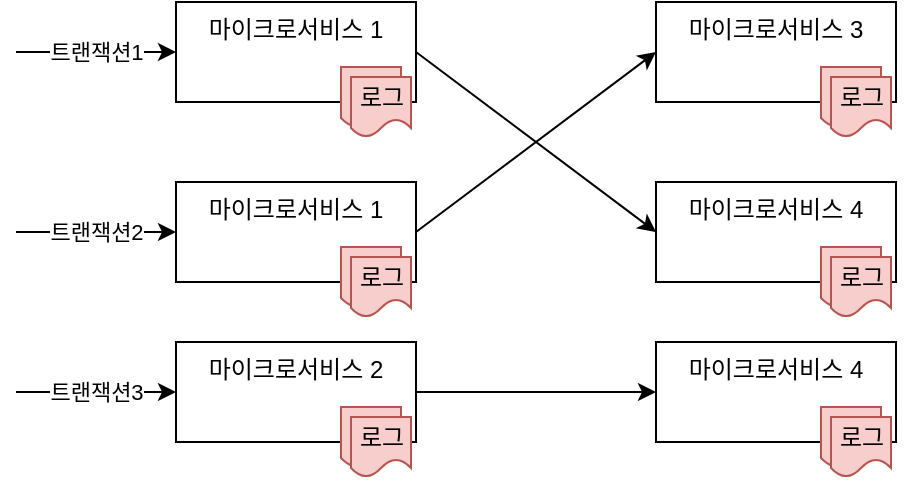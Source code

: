 <mxfile version="10.9.5" type="device"><diagram id="e2rXuY0DWRwCDjbpiaVP" name="로그 파편화"><mxGraphModel dx="1025" dy="758" grid="1" gridSize="10" guides="1" tooltips="1" connect="1" arrows="1" fold="1" page="1" pageScale="1" pageWidth="827" pageHeight="1169" math="0" shadow="0"><root><mxCell id="0"/><mxCell id="1" parent="0"/><mxCell id="Bv4--LnctEXtoR3-YPTa-7" value="" style="group" vertex="1" connectable="0" parent="1"><mxGeometry x="120" y="110" width="132.5" height="65" as="geometry"/></mxCell><mxCell id="Bv4--LnctEXtoR3-YPTa-1" value="마이크로서비스 1" style="rounded=0;whiteSpace=wrap;html=1;verticalAlign=top;" vertex="1" parent="Bv4--LnctEXtoR3-YPTa-7"><mxGeometry width="120" height="50" as="geometry"/></mxCell><mxCell id="Bv4--LnctEXtoR3-YPTa-6" value="" style="group" vertex="1" connectable="0" parent="Bv4--LnctEXtoR3-YPTa-7"><mxGeometry x="82.5" y="32.5" width="35" height="35" as="geometry"/></mxCell><mxCell id="Bv4--LnctEXtoR3-YPTa-5" value="" style="group" vertex="1" connectable="0" parent="Bv4--LnctEXtoR3-YPTa-6"><mxGeometry width="35" height="35" as="geometry"/></mxCell><mxCell id="Bv4--LnctEXtoR3-YPTa-2" value="" style="shape=document;whiteSpace=wrap;html=1;boundedLbl=1;fillColor=#f8cecc;strokeColor=#b85450;" vertex="1" parent="Bv4--LnctEXtoR3-YPTa-5"><mxGeometry width="30" height="30" as="geometry"/></mxCell><mxCell id="Bv4--LnctEXtoR3-YPTa-3" value="로그" style="shape=document;whiteSpace=wrap;html=1;boundedLbl=1;fillColor=#f8cecc;strokeColor=#b85450;" vertex="1" parent="Bv4--LnctEXtoR3-YPTa-5"><mxGeometry x="5" y="5" width="30" height="30" as="geometry"/></mxCell><mxCell id="Bv4--LnctEXtoR3-YPTa-27" value="" style="endArrow=classic;html=1;entryX=0;entryY=0.5;entryDx=0;entryDy=0;exitX=1;exitY=0.5;exitDx=0;exitDy=0;" edge="1" parent="1" source="Bv4--LnctEXtoR3-YPTa-1" target="Bv4--LnctEXtoR3-YPTa-41"><mxGeometry width="50" height="50" relative="1" as="geometry"><mxPoint x="120" y="340" as="sourcePoint"/><mxPoint x="360" y="225" as="targetPoint"/></mxGeometry></mxCell><mxCell id="Bv4--LnctEXtoR3-YPTa-28" value="" style="group" vertex="1" connectable="0" parent="1"><mxGeometry x="120" y="200" width="132.5" height="65" as="geometry"/></mxCell><mxCell id="Bv4--LnctEXtoR3-YPTa-29" value="마이크로서비스 1" style="rounded=0;whiteSpace=wrap;html=1;verticalAlign=top;" vertex="1" parent="Bv4--LnctEXtoR3-YPTa-28"><mxGeometry width="120" height="50" as="geometry"/></mxCell><mxCell id="Bv4--LnctEXtoR3-YPTa-30" value="" style="group" vertex="1" connectable="0" parent="Bv4--LnctEXtoR3-YPTa-28"><mxGeometry x="82.5" y="32.5" width="35" height="35" as="geometry"/></mxCell><mxCell id="Bv4--LnctEXtoR3-YPTa-31" value="" style="group" vertex="1" connectable="0" parent="Bv4--LnctEXtoR3-YPTa-30"><mxGeometry width="35" height="35" as="geometry"/></mxCell><mxCell id="Bv4--LnctEXtoR3-YPTa-32" value="" style="shape=document;whiteSpace=wrap;html=1;boundedLbl=1;fillColor=#f8cecc;strokeColor=#b85450;" vertex="1" parent="Bv4--LnctEXtoR3-YPTa-31"><mxGeometry width="30" height="30" as="geometry"/></mxCell><mxCell id="Bv4--LnctEXtoR3-YPTa-33" value="로그" style="shape=document;whiteSpace=wrap;html=1;boundedLbl=1;fillColor=#f8cecc;strokeColor=#b85450;" vertex="1" parent="Bv4--LnctEXtoR3-YPTa-31"><mxGeometry x="5" y="5" width="30" height="30" as="geometry"/></mxCell><mxCell id="Bv4--LnctEXtoR3-YPTa-34" value="" style="group" vertex="1" connectable="0" parent="1"><mxGeometry x="360" y="110" width="132.5" height="65" as="geometry"/></mxCell><mxCell id="Bv4--LnctEXtoR3-YPTa-35" value="마이크로서비스 3" style="rounded=0;whiteSpace=wrap;html=1;verticalAlign=top;" vertex="1" parent="Bv4--LnctEXtoR3-YPTa-34"><mxGeometry width="120" height="50" as="geometry"/></mxCell><mxCell id="Bv4--LnctEXtoR3-YPTa-36" value="" style="group" vertex="1" connectable="0" parent="Bv4--LnctEXtoR3-YPTa-34"><mxGeometry x="82.5" y="32.5" width="35" height="35" as="geometry"/></mxCell><mxCell id="Bv4--LnctEXtoR3-YPTa-37" value="" style="group" vertex="1" connectable="0" parent="Bv4--LnctEXtoR3-YPTa-36"><mxGeometry width="35" height="35" as="geometry"/></mxCell><mxCell id="Bv4--LnctEXtoR3-YPTa-38" value="" style="shape=document;whiteSpace=wrap;html=1;boundedLbl=1;fillColor=#f8cecc;strokeColor=#b85450;" vertex="1" parent="Bv4--LnctEXtoR3-YPTa-37"><mxGeometry width="30" height="30" as="geometry"/></mxCell><mxCell id="Bv4--LnctEXtoR3-YPTa-39" value="로그" style="shape=document;whiteSpace=wrap;html=1;boundedLbl=1;fillColor=#f8cecc;strokeColor=#b85450;" vertex="1" parent="Bv4--LnctEXtoR3-YPTa-37"><mxGeometry x="5" y="5" width="30" height="30" as="geometry"/></mxCell><mxCell id="Bv4--LnctEXtoR3-YPTa-40" value="" style="group" vertex="1" connectable="0" parent="1"><mxGeometry x="360" y="200" width="132.5" height="65" as="geometry"/></mxCell><mxCell id="Bv4--LnctEXtoR3-YPTa-41" value="마이크로서비스 4" style="rounded=0;whiteSpace=wrap;html=1;verticalAlign=top;" vertex="1" parent="Bv4--LnctEXtoR3-YPTa-40"><mxGeometry width="120" height="50" as="geometry"/></mxCell><mxCell id="Bv4--LnctEXtoR3-YPTa-42" value="" style="group" vertex="1" connectable="0" parent="Bv4--LnctEXtoR3-YPTa-40"><mxGeometry x="82.5" y="32.5" width="35" height="35" as="geometry"/></mxCell><mxCell id="Bv4--LnctEXtoR3-YPTa-43" value="" style="group" vertex="1" connectable="0" parent="Bv4--LnctEXtoR3-YPTa-42"><mxGeometry width="35" height="35" as="geometry"/></mxCell><mxCell id="Bv4--LnctEXtoR3-YPTa-44" value="" style="shape=document;whiteSpace=wrap;html=1;boundedLbl=1;fillColor=#f8cecc;strokeColor=#b85450;" vertex="1" parent="Bv4--LnctEXtoR3-YPTa-43"><mxGeometry width="30" height="30" as="geometry"/></mxCell><mxCell id="Bv4--LnctEXtoR3-YPTa-45" value="로그" style="shape=document;whiteSpace=wrap;html=1;boundedLbl=1;fillColor=#f8cecc;strokeColor=#b85450;" vertex="1" parent="Bv4--LnctEXtoR3-YPTa-43"><mxGeometry x="5" y="5" width="30" height="30" as="geometry"/></mxCell><mxCell id="Bv4--LnctEXtoR3-YPTa-46" value="" style="endArrow=classic;html=1;entryX=0;entryY=0.5;entryDx=0;entryDy=0;exitX=1;exitY=0.5;exitDx=0;exitDy=0;" edge="1" parent="1" source="Bv4--LnctEXtoR3-YPTa-29" target="Bv4--LnctEXtoR3-YPTa-35"><mxGeometry width="50" height="50" relative="1" as="geometry"><mxPoint x="120" y="340" as="sourcePoint"/><mxPoint x="170" y="290" as="targetPoint"/></mxGeometry></mxCell><mxCell id="Bv4--LnctEXtoR3-YPTa-47" value="트랜잭션2" style="endArrow=classic;html=1;entryX=0;entryY=0.5;entryDx=0;entryDy=0;" edge="1" parent="1" target="Bv4--LnctEXtoR3-YPTa-29"><mxGeometry width="50" height="50" relative="1" as="geometry"><mxPoint x="40" y="225" as="sourcePoint"/><mxPoint x="170" y="290" as="targetPoint"/></mxGeometry></mxCell><mxCell id="Bv4--LnctEXtoR3-YPTa-48" value="트랜잭션1" style="endArrow=classic;html=1;entryX=0;entryY=0.5;entryDx=0;entryDy=0;" edge="1" parent="1" target="Bv4--LnctEXtoR3-YPTa-1"><mxGeometry width="50" height="50" relative="1" as="geometry"><mxPoint x="40" y="135" as="sourcePoint"/><mxPoint x="80" y="290" as="targetPoint"/></mxGeometry></mxCell><mxCell id="Bv4--LnctEXtoR3-YPTa-49" value="" style="group" vertex="1" connectable="0" parent="1"><mxGeometry x="120" y="280" width="132.5" height="65" as="geometry"/></mxCell><mxCell id="Bv4--LnctEXtoR3-YPTa-50" value="마이크로서비스 2" style="rounded=0;whiteSpace=wrap;html=1;verticalAlign=top;" vertex="1" parent="Bv4--LnctEXtoR3-YPTa-49"><mxGeometry width="120" height="50" as="geometry"/></mxCell><mxCell id="Bv4--LnctEXtoR3-YPTa-51" value="" style="group" vertex="1" connectable="0" parent="Bv4--LnctEXtoR3-YPTa-49"><mxGeometry x="82.5" y="32.5" width="35" height="35" as="geometry"/></mxCell><mxCell id="Bv4--LnctEXtoR3-YPTa-52" value="" style="group" vertex="1" connectable="0" parent="Bv4--LnctEXtoR3-YPTa-51"><mxGeometry width="35" height="35" as="geometry"/></mxCell><mxCell id="Bv4--LnctEXtoR3-YPTa-53" value="" style="shape=document;whiteSpace=wrap;html=1;boundedLbl=1;fillColor=#f8cecc;strokeColor=#b85450;" vertex="1" parent="Bv4--LnctEXtoR3-YPTa-52"><mxGeometry width="30" height="30" as="geometry"/></mxCell><mxCell id="Bv4--LnctEXtoR3-YPTa-54" value="로그" style="shape=document;whiteSpace=wrap;html=1;boundedLbl=1;fillColor=#f8cecc;strokeColor=#b85450;" vertex="1" parent="Bv4--LnctEXtoR3-YPTa-52"><mxGeometry x="5" y="5" width="30" height="30" as="geometry"/></mxCell><mxCell id="Bv4--LnctEXtoR3-YPTa-55" value="" style="group" vertex="1" connectable="0" parent="1"><mxGeometry x="360" y="280" width="132.5" height="65" as="geometry"/></mxCell><mxCell id="Bv4--LnctEXtoR3-YPTa-56" value="마이크로서비스 4" style="rounded=0;whiteSpace=wrap;html=1;verticalAlign=top;" vertex="1" parent="Bv4--LnctEXtoR3-YPTa-55"><mxGeometry width="120" height="50" as="geometry"/></mxCell><mxCell id="Bv4--LnctEXtoR3-YPTa-57" value="" style="group" vertex="1" connectable="0" parent="Bv4--LnctEXtoR3-YPTa-55"><mxGeometry x="82.5" y="32.5" width="35" height="35" as="geometry"/></mxCell><mxCell id="Bv4--LnctEXtoR3-YPTa-58" value="" style="group" vertex="1" connectable="0" parent="Bv4--LnctEXtoR3-YPTa-57"><mxGeometry width="35" height="35" as="geometry"/></mxCell><mxCell id="Bv4--LnctEXtoR3-YPTa-59" value="" style="shape=document;whiteSpace=wrap;html=1;boundedLbl=1;fillColor=#f8cecc;strokeColor=#b85450;" vertex="1" parent="Bv4--LnctEXtoR3-YPTa-58"><mxGeometry width="30" height="30" as="geometry"/></mxCell><mxCell id="Bv4--LnctEXtoR3-YPTa-60" value="로그" style="shape=document;whiteSpace=wrap;html=1;boundedLbl=1;fillColor=#f8cecc;strokeColor=#b85450;" vertex="1" parent="Bv4--LnctEXtoR3-YPTa-58"><mxGeometry x="5" y="5" width="30" height="30" as="geometry"/></mxCell><mxCell id="Bv4--LnctEXtoR3-YPTa-61" value="트랜잭션3" style="endArrow=classic;html=1;entryX=0;entryY=0.5;entryDx=0;entryDy=0;" edge="1" target="Bv4--LnctEXtoR3-YPTa-50" parent="1"><mxGeometry width="50" height="50" relative="1" as="geometry"><mxPoint x="40" y="305" as="sourcePoint"/><mxPoint x="170" y="370" as="targetPoint"/></mxGeometry></mxCell><mxCell id="Bv4--LnctEXtoR3-YPTa-62" value="" style="endArrow=classic;html=1;entryX=0;entryY=0.5;entryDx=0;entryDy=0;exitX=1;exitY=0.5;exitDx=0;exitDy=0;" edge="1" parent="1" source="Bv4--LnctEXtoR3-YPTa-50" target="Bv4--LnctEXtoR3-YPTa-56"><mxGeometry width="50" height="50" relative="1" as="geometry"><mxPoint x="30" y="420" as="sourcePoint"/><mxPoint x="80" y="370" as="targetPoint"/></mxGeometry></mxCell></root></mxGraphModel></diagram><diagram id="fqVka0QdOo_IHflSDDPz" name="중앙 집중형 로깅"><mxGraphModel dx="1025" dy="758" grid="1" gridSize="10" guides="1" tooltips="1" connect="1" arrows="1" fold="1" page="1" pageScale="1" pageWidth="827" pageHeight="1169" math="0" shadow="0"><root><mxCell id="QkqntC6Zc9q09jOfdwVH-0"/><mxCell id="QkqntC6Zc9q09jOfdwVH-1" parent="QkqntC6Zc9q09jOfdwVH-0"/><mxCell id="QkqntC6Zc9q09jOfdwVH-2" value="마이크로서비스" style="rounded=0;whiteSpace=wrap;html=1;align=center;verticalAlign=top;" vertex="1" parent="QkqntC6Zc9q09jOfdwVH-1"><mxGeometry x="40" y="40" width="120" height="60" as="geometry"/></mxCell><mxCell id="OybIsbs7-zr8XYOcPXVP-1" value="" style="group" vertex="1" connectable="0" parent="QkqntC6Zc9q09jOfdwVH-1"><mxGeometry x="80" y="80" width="90" height="30" as="geometry"/></mxCell><mxCell id="QkqntC6Zc9q09jOfdwVH-8" value="" style="group" vertex="1" connectable="0" parent="OybIsbs7-zr8XYOcPXVP-1"><mxGeometry width="90" height="30" as="geometry"/></mxCell><mxCell id="QkqntC6Zc9q09jOfdwVH-7" value="" style="rounded=0;whiteSpace=wrap;html=1;align=left;fillColor=#d5e8d4;strokeColor=#82b366;" vertex="1" parent="QkqntC6Zc9q09jOfdwVH-8"><mxGeometry width="90" height="30" as="geometry"/></mxCell><mxCell id="QkqntC6Zc9q09jOfdwVH-3" value="" style="rounded=0;whiteSpace=wrap;html=1;align=left;" vertex="1" parent="QkqntC6Zc9q09jOfdwVH-8"><mxGeometry x="10" y="10" width="10" height="10" as="geometry"/></mxCell><mxCell id="QkqntC6Zc9q09jOfdwVH-4" value="" style="rounded=0;whiteSpace=wrap;html=1;align=left;" vertex="1" parent="QkqntC6Zc9q09jOfdwVH-8"><mxGeometry x="30" y="10" width="10" height="10" as="geometry"/></mxCell><mxCell id="QkqntC6Zc9q09jOfdwVH-5" value="" style="rounded=0;whiteSpace=wrap;html=1;align=left;" vertex="1" parent="QkqntC6Zc9q09jOfdwVH-8"><mxGeometry x="50" y="10" width="10" height="10" as="geometry"/></mxCell><mxCell id="QkqntC6Zc9q09jOfdwVH-6" value="" style="rounded=0;whiteSpace=wrap;html=1;align=left;" vertex="1" parent="QkqntC6Zc9q09jOfdwVH-8"><mxGeometry x="70" y="10" width="10" height="10" as="geometry"/></mxCell><mxCell id="OybIsbs7-zr8XYOcPXVP-0" value="로그 스트림" style="text;html=1;strokeColor=none;fillColor=#ffffff;align=center;verticalAlign=middle;whiteSpace=wrap;rounded=0;" vertex="1" parent="QkqntC6Zc9q09jOfdwVH-8"><mxGeometry x="10" y="-5" width="70" height="10" as="geometry"/></mxCell><mxCell id="OybIsbs7-zr8XYOcPXVP-2" value="마이크로서비스" style="rounded=0;whiteSpace=wrap;html=1;align=center;verticalAlign=top;" vertex="1" parent="QkqntC6Zc9q09jOfdwVH-1"><mxGeometry x="40" y="170" width="120" height="60" as="geometry"/></mxCell><mxCell id="OybIsbs7-zr8XYOcPXVP-3" value="" style="group" vertex="1" connectable="0" parent="QkqntC6Zc9q09jOfdwVH-1"><mxGeometry x="80" y="210" width="90" height="30" as="geometry"/></mxCell><mxCell id="OybIsbs7-zr8XYOcPXVP-4" value="" style="group" vertex="1" connectable="0" parent="OybIsbs7-zr8XYOcPXVP-3"><mxGeometry width="90" height="30" as="geometry"/></mxCell><mxCell id="OybIsbs7-zr8XYOcPXVP-5" value="" style="rounded=0;whiteSpace=wrap;html=1;align=left;fillColor=#d5e8d4;strokeColor=#82b366;" vertex="1" parent="OybIsbs7-zr8XYOcPXVP-4"><mxGeometry width="90" height="30" as="geometry"/></mxCell><mxCell id="OybIsbs7-zr8XYOcPXVP-6" value="" style="rounded=0;whiteSpace=wrap;html=1;align=left;" vertex="1" parent="OybIsbs7-zr8XYOcPXVP-4"><mxGeometry x="10" y="10" width="10" height="10" as="geometry"/></mxCell><mxCell id="OybIsbs7-zr8XYOcPXVP-7" value="" style="rounded=0;whiteSpace=wrap;html=1;align=left;" vertex="1" parent="OybIsbs7-zr8XYOcPXVP-4"><mxGeometry x="30" y="10" width="10" height="10" as="geometry"/></mxCell><mxCell id="OybIsbs7-zr8XYOcPXVP-8" value="" style="rounded=0;whiteSpace=wrap;html=1;align=left;" vertex="1" parent="OybIsbs7-zr8XYOcPXVP-4"><mxGeometry x="50" y="10" width="10" height="10" as="geometry"/></mxCell><mxCell id="OybIsbs7-zr8XYOcPXVP-9" value="" style="rounded=0;whiteSpace=wrap;html=1;align=left;" vertex="1" parent="OybIsbs7-zr8XYOcPXVP-4"><mxGeometry x="70" y="10" width="10" height="10" as="geometry"/></mxCell><mxCell id="OybIsbs7-zr8XYOcPXVP-10" value="로그 스트림" style="text;html=1;strokeColor=none;fillColor=#ffffff;align=center;verticalAlign=middle;whiteSpace=wrap;rounded=0;" vertex="1" parent="OybIsbs7-zr8XYOcPXVP-4"><mxGeometry x="10" y="-5" width="70" height="10" as="geometry"/></mxCell><mxCell id="OybIsbs7-zr8XYOcPXVP-11" value="로그&lt;br&gt;적재기" style="rounded=0;whiteSpace=wrap;html=1;fillColor=#ffffff;align=center;" vertex="1" parent="QkqntC6Zc9q09jOfdwVH-1"><mxGeometry x="240" y="40" width="80" height="200" as="geometry"/></mxCell><mxCell id="OybIsbs7-zr8XYOcPXVP-13" value="" style="endArrow=classic;html=1;exitX=1;exitY=0.5;exitDx=0;exitDy=0;" edge="1" parent="QkqntC6Zc9q09jOfdwVH-1" source="QkqntC6Zc9q09jOfdwVH-7"><mxGeometry width="50" height="50" relative="1" as="geometry"><mxPoint x="40" y="310" as="sourcePoint"/><mxPoint x="239" y="95" as="targetPoint"/></mxGeometry></mxCell><mxCell id="OybIsbs7-zr8XYOcPXVP-14" value="" style="endArrow=classic;html=1;exitX=1;exitY=0.5;exitDx=0;exitDy=0;entryX=0;entryY=0.923;entryDx=0;entryDy=0;entryPerimeter=0;" edge="1" parent="QkqntC6Zc9q09jOfdwVH-1" source="OybIsbs7-zr8XYOcPXVP-5" target="OybIsbs7-zr8XYOcPXVP-11"><mxGeometry width="50" height="50" relative="1" as="geometry"><mxPoint x="40" y="310" as="sourcePoint"/><mxPoint x="90" y="260" as="targetPoint"/></mxGeometry></mxCell><mxCell id="OybIsbs7-zr8XYOcPXVP-20" style="edgeStyle=orthogonalEdgeStyle;rounded=0;orthogonalLoop=1;jettySize=auto;html=1;exitX=0.5;exitY=1;exitDx=0;exitDy=0;entryX=0.5;entryY=0;entryDx=0;entryDy=0;" edge="1" parent="QkqntC6Zc9q09jOfdwVH-1" source="OybIsbs7-zr8XYOcPXVP-15" target="OybIsbs7-zr8XYOcPXVP-18"><mxGeometry relative="1" as="geometry"/></mxCell><mxCell id="OybIsbs7-zr8XYOcPXVP-22" style="edgeStyle=orthogonalEdgeStyle;rounded=0;orthogonalLoop=1;jettySize=auto;html=1;exitX=1;exitY=0.5;exitDx=0;exitDy=0;entryX=0;entryY=0.25;entryDx=0;entryDy=0;" edge="1" parent="QkqntC6Zc9q09jOfdwVH-1" source="OybIsbs7-zr8XYOcPXVP-15" target="OybIsbs7-zr8XYOcPXVP-21"><mxGeometry relative="1" as="geometry"><mxPoint x="540" y="90" as="targetPoint"/></mxGeometry></mxCell><mxCell id="OybIsbs7-zr8XYOcPXVP-15" value="로그 스트림&lt;br&gt;처리기" style="rounded=0;whiteSpace=wrap;html=1;fillColor=#ffffff;align=center;" vertex="1" parent="QkqntC6Zc9q09jOfdwVH-1"><mxGeometry x="380" y="70" width="120" height="40" as="geometry"/></mxCell><mxCell id="OybIsbs7-zr8XYOcPXVP-17" value="" style="endArrow=classic;html=1;entryX=0;entryY=0.5;entryDx=0;entryDy=0;exitX=1;exitY=0.25;exitDx=0;exitDy=0;" edge="1" parent="QkqntC6Zc9q09jOfdwVH-1" source="OybIsbs7-zr8XYOcPXVP-11" target="OybIsbs7-zr8XYOcPXVP-15"><mxGeometry width="50" height="50" relative="1" as="geometry"><mxPoint x="40" y="310" as="sourcePoint"/><mxPoint x="90" y="260" as="targetPoint"/></mxGeometry></mxCell><mxCell id="OybIsbs7-zr8XYOcPXVP-23" style="edgeStyle=orthogonalEdgeStyle;rounded=0;orthogonalLoop=1;jettySize=auto;html=1;exitX=1;exitY=0.5;exitDx=0;exitDy=0;entryX=0;entryY=0.5;entryDx=0;entryDy=0;" edge="1" parent="QkqntC6Zc9q09jOfdwVH-1" source="OybIsbs7-zr8XYOcPXVP-18" target="OybIsbs7-zr8XYOcPXVP-21"><mxGeometry relative="1" as="geometry"><mxPoint x="540" y="140" as="targetPoint"/></mxGeometry></mxCell><mxCell id="OybIsbs7-zr8XYOcPXVP-18" value="로그 저장소" style="shape=cylinder;whiteSpace=wrap;html=1;boundedLbl=1;backgroundOutline=1;fillColor=#ffffff;align=center;" vertex="1" parent="QkqntC6Zc9q09jOfdwVH-1"><mxGeometry x="400" y="165" width="80" height="50" as="geometry"/></mxCell><mxCell id="OybIsbs7-zr8XYOcPXVP-19" value="" style="endArrow=classic;html=1;entryX=0;entryY=0.5;entryDx=0;entryDy=0;exitX=1;exitY=0.75;exitDx=0;exitDy=0;" edge="1" parent="QkqntC6Zc9q09jOfdwVH-1" source="OybIsbs7-zr8XYOcPXVP-11" target="OybIsbs7-zr8XYOcPXVP-18"><mxGeometry width="50" height="50" relative="1" as="geometry"><mxPoint x="40" y="310" as="sourcePoint"/><mxPoint x="90" y="260" as="targetPoint"/></mxGeometry></mxCell><mxCell id="OybIsbs7-zr8XYOcPXVP-21" value="로그&lt;br&gt;대시보드" style="rounded=0;whiteSpace=wrap;html=1;fillColor=#ffffff;align=center;" vertex="1" parent="QkqntC6Zc9q09jOfdwVH-1"><mxGeometry x="560" y="40" width="80" height="200" as="geometry"/></mxCell></root></mxGraphModel></diagram><diagram id="Ciz6ZYljBn8qyGI8cBCD" name="사용자 정의 로깅 구현"><mxGraphModel dx="1025" dy="758" grid="1" gridSize="10" guides="1" tooltips="1" connect="1" arrows="1" fold="1" page="1" pageScale="1" pageWidth="827" pageHeight="1169" math="0" shadow="0"><root><mxCell id="ZHzJkAWUCPktiIRo8_Zx-0"/><mxCell id="ZHzJkAWUCPktiIRo8_Zx-1" parent="ZHzJkAWUCPktiIRo8_Zx-0"/><mxCell id="t1jwrG8qIyidXctUOBZW-0" value="마이크로서비스" style="rounded=0;whiteSpace=wrap;html=1;align=center;verticalAlign=middle;" vertex="1" parent="ZHzJkAWUCPktiIRo8_Zx-1"><mxGeometry x="40" y="40" width="120" height="50" as="geometry"/></mxCell><mxCell id="t1jwrG8qIyidXctUOBZW-32" style="edgeStyle=orthogonalEdgeStyle;rounded=0;orthogonalLoop=1;jettySize=auto;html=1;exitX=1;exitY=0.5;exitDx=0;exitDy=0;entryX=0;entryY=0.5;entryDx=0;entryDy=0;" edge="1" parent="ZHzJkAWUCPktiIRo8_Zx-1" source="t1jwrG8qIyidXctUOBZW-18" target="t1jwrG8qIyidXctUOBZW-23"><mxGeometry relative="1" as="geometry"/></mxCell><mxCell id="t1jwrG8qIyidXctUOBZW-18" value="Logstash&lt;br&gt;(로그 적재기)" style="rounded=0;whiteSpace=wrap;html=1;fillColor=#ffffff;align=center;" vertex="1" parent="ZHzJkAWUCPktiIRo8_Zx-1"><mxGeometry x="240" y="40" width="80" height="60" as="geometry"/></mxCell><mxCell id="t1jwrG8qIyidXctUOBZW-22" style="edgeStyle=orthogonalEdgeStyle;rounded=0;orthogonalLoop=1;jettySize=auto;html=1;exitX=1;exitY=0.5;exitDx=0;exitDy=0;entryX=0;entryY=0.5;entryDx=0;entryDy=0;" edge="1" parent="ZHzJkAWUCPktiIRo8_Zx-1" source="t1jwrG8qIyidXctUOBZW-23" target="t1jwrG8qIyidXctUOBZW-28"><mxGeometry relative="1" as="geometry"><mxPoint x="540" y="80" as="targetPoint"/></mxGeometry></mxCell><mxCell id="t1jwrG8qIyidXctUOBZW-23" value="ElasticSearch&lt;br&gt;(로그 저장소)" style="rounded=0;whiteSpace=wrap;html=1;fillColor=#ffffff;align=center;" vertex="1" parent="ZHzJkAWUCPktiIRo8_Zx-1"><mxGeometry x="380" y="40" width="120" height="60" as="geometry"/></mxCell><mxCell id="t1jwrG8qIyidXctUOBZW-28" value="Kibana&lt;br&gt;(대시보드)" style="rounded=0;whiteSpace=wrap;html=1;fillColor=#ffffff;align=center;" vertex="1" parent="ZHzJkAWUCPktiIRo8_Zx-1"><mxGeometry x="560" y="40" width="90" height="60" as="geometry"/></mxCell><mxCell id="t1jwrG8qIyidXctUOBZW-31" style="edgeStyle=orthogonalEdgeStyle;rounded=0;orthogonalLoop=1;jettySize=auto;html=1;exitX=1;exitY=0.5;exitDx=0;exitDy=0;" edge="1" parent="ZHzJkAWUCPktiIRo8_Zx-1" source="t1jwrG8qIyidXctUOBZW-29" target="t1jwrG8qIyidXctUOBZW-18"><mxGeometry relative="1" as="geometry"/></mxCell><mxCell id="t1jwrG8qIyidXctUOBZW-29" value="Logback&lt;br&gt;appenders" style="rounded=0;whiteSpace=wrap;html=1;fillColor=#ffffff;align=center;" vertex="1" parent="ZHzJkAWUCPktiIRo8_Zx-1"><mxGeometry x="100" y="80" width="70" height="30" as="geometry"/></mxCell></root></mxGraphModel></diagram><diagram id="yVjFWZfrCR-tUcHqpc0-" name="구간과 추적"><mxGraphModel dx="1025" dy="758" grid="1" gridSize="10" guides="1" tooltips="1" connect="1" arrows="1" fold="1" page="1" pageScale="1" pageWidth="827" pageHeight="1169" math="0" shadow="0"><root><mxCell id="SPJvCjSTK8p48PC0twPd-0"/><mxCell id="SPJvCjSTK8p48PC0twPd-1" parent="SPJvCjSTK8p48PC0twPd-0"/><mxCell id="GYRx36xf55XnPL40c97m-5" style="edgeStyle=orthogonalEdgeStyle;rounded=0;orthogonalLoop=1;jettySize=auto;html=1;exitX=1;exitY=0.5;exitDx=0;exitDy=0;entryX=0;entryY=0.5;entryDx=0;entryDy=0;" edge="1" parent="SPJvCjSTK8p48PC0twPd-1" source="GYRx36xf55XnPL40c97m-0" target="GYRx36xf55XnPL40c97m-1"><mxGeometry relative="1" as="geometry"/></mxCell><mxCell id="GYRx36xf55XnPL40c97m-0" value="&lt;br&gt;마이크로서비스 1" style="rounded=0;whiteSpace=wrap;html=1;fillColor=#ffffff;align=center;" vertex="1" parent="SPJvCjSTK8p48PC0twPd-1"><mxGeometry x="40" y="120" width="160" height="60" as="geometry"/></mxCell><mxCell id="GYRx36xf55XnPL40c97m-6" style="edgeStyle=orthogonalEdgeStyle;rounded=0;orthogonalLoop=1;jettySize=auto;html=1;exitX=1;exitY=0.5;exitDx=0;exitDy=0;entryX=0;entryY=0.5;entryDx=0;entryDy=0;" edge="1" parent="SPJvCjSTK8p48PC0twPd-1" source="GYRx36xf55XnPL40c97m-1" target="GYRx36xf55XnPL40c97m-2"><mxGeometry relative="1" as="geometry"/></mxCell><mxCell id="GYRx36xf55XnPL40c97m-1" value="&lt;br&gt;마이크로서비스 2" style="rounded=0;whiteSpace=wrap;html=1;fillColor=#ffffff;align=center;" vertex="1" parent="SPJvCjSTK8p48PC0twPd-1"><mxGeometry x="280" y="120" width="160" height="60" as="geometry"/></mxCell><mxCell id="GYRx36xf55XnPL40c97m-2" value="&lt;br&gt;마이크로서비스 3" style="rounded=0;whiteSpace=wrap;html=1;fillColor=#ffffff;align=center;" vertex="1" parent="SPJvCjSTK8p48PC0twPd-1"><mxGeometry x="520" y="120" width="160" height="60" as="geometry"/></mxCell><mxCell id="GYRx36xf55XnPL40c97m-8" value="[trace-id=1, span-id=&lt;font color=&quot;#ff0000&quot; style=&quot;font-size: 15px&quot;&gt;2&lt;/font&gt;]" style="text;html=1;strokeColor=none;fillColor=none;align=center;verticalAlign=middle;whiteSpace=wrap;rounded=0;" vertex="1" parent="SPJvCjSTK8p48PC0twPd-1"><mxGeometry x="280" y="120" width="160" height="20" as="geometry"/></mxCell><mxCell id="GYRx36xf55XnPL40c97m-10" value="[trace-id=1, span-id=&lt;font color=&quot;#ff0000&quot; style=&quot;font-size: 15px&quot;&gt;1&lt;/font&gt;]" style="text;html=1;strokeColor=none;fillColor=none;align=center;verticalAlign=middle;whiteSpace=wrap;rounded=0;" vertex="1" parent="SPJvCjSTK8p48PC0twPd-1"><mxGeometry x="40" y="120" width="160" height="20" as="geometry"/></mxCell><mxCell id="GYRx36xf55XnPL40c97m-11" value="[trace-id=1, span-id=&lt;font color=&quot;#ff0000&quot; style=&quot;font-size: 15px&quot;&gt;3&lt;/font&gt;]" style="text;html=1;strokeColor=none;fillColor=none;align=center;verticalAlign=middle;whiteSpace=wrap;rounded=0;" vertex="1" parent="SPJvCjSTK8p48PC0twPd-1"><mxGeometry x="520" y="120" width="160" height="20" as="geometry"/></mxCell></root></mxGraphModel></diagram><diagram id="w5wbPvsdOx3iHU0SQrsl" name="마이크로서비스 모니터링"><mxGraphModel dx="1025" dy="758" grid="1" gridSize="10" guides="1" tooltips="1" connect="1" arrows="1" fold="1" page="1" pageScale="1" pageWidth="827" pageHeight="1169" math="0" shadow="0"><root><mxCell id="mw_w5IuNIHI7k1-5Wo-y-0"/><mxCell id="mw_w5IuNIHI7k1-5Wo-y-1" parent="mw_w5IuNIHI7k1-5Wo-y-0"/><mxCell id="mw_w5IuNIHI7k1-5Wo-y-8" value="" style="rounded=0;whiteSpace=wrap;html=1;fillColor=#ffffff;align=center;fontStyle=1" vertex="1" parent="mw_w5IuNIHI7k1-5Wo-y-1"><mxGeometry x="25" y="40" width="180" height="190" as="geometry"/></mxCell><mxCell id="mw_w5IuNIHI7k1-5Wo-y-2" value="&amp;nbsp;마이크로서비스" style="rounded=0;whiteSpace=wrap;html=1;fillColor=#ffffff;align=left;" vertex="1" parent="mw_w5IuNIHI7k1-5Wo-y-1"><mxGeometry x="35" y="50" width="160" height="40" as="geometry"/></mxCell><mxCell id="mw_w5IuNIHI7k1-5Wo-y-3" value="컬렉터" style="ellipse;whiteSpace=wrap;html=1;fillColor=#ffffff;align=center;" vertex="1" parent="mw_w5IuNIHI7k1-5Wo-y-1"><mxGeometry x="135" y="60" width="50" height="20" as="geometry"/></mxCell><mxCell id="mw_w5IuNIHI7k1-5Wo-y-4" value="&amp;nbsp;JRE" style="rounded=0;whiteSpace=wrap;html=1;fillColor=#ffffff;align=left;" vertex="1" parent="mw_w5IuNIHI7k1-5Wo-y-1"><mxGeometry x="35" y="100" width="160" height="40" as="geometry"/></mxCell><mxCell id="mw_w5IuNIHI7k1-5Wo-y-5" value="컬렉터" style="ellipse;whiteSpace=wrap;html=1;fillColor=#ffffff;align=center;" vertex="1" parent="mw_w5IuNIHI7k1-5Wo-y-1"><mxGeometry x="135" y="110" width="50" height="20" as="geometry"/></mxCell><mxCell id="mw_w5IuNIHI7k1-5Wo-y-6" value="&amp;nbsp;서버 NW" style="rounded=0;whiteSpace=wrap;html=1;fillColor=#ffffff;align=left;" vertex="1" parent="mw_w5IuNIHI7k1-5Wo-y-1"><mxGeometry x="35" y="150" width="160" height="40" as="geometry"/></mxCell><mxCell id="mw_w5IuNIHI7k1-5Wo-y-7" value="컬렉터" style="ellipse;whiteSpace=wrap;html=1;fillColor=#ffffff;align=center;" vertex="1" parent="mw_w5IuNIHI7k1-5Wo-y-1"><mxGeometry x="135" y="160" width="50" height="20" as="geometry"/></mxCell><mxCell id="mw_w5IuNIHI7k1-5Wo-y-26" style="edgeStyle=orthogonalEdgeStyle;rounded=0;orthogonalLoop=1;jettySize=auto;html=1;exitX=1;exitY=0.5;exitDx=0;exitDy=0;entryX=0;entryY=0.5;entryDx=0;entryDy=0;" edge="1" parent="mw_w5IuNIHI7k1-5Wo-y-1" source="mw_w5IuNIHI7k1-5Wo-y-10" target="mw_w5IuNIHI7k1-5Wo-y-24"><mxGeometry relative="1" as="geometry"/></mxCell><mxCell id="mw_w5IuNIHI7k1-5Wo-y-10" value="" style="rounded=0;whiteSpace=wrap;html=1;fillColor=#ffffff;align=center;fontStyle=1" vertex="1" parent="mw_w5IuNIHI7k1-5Wo-y-1"><mxGeometry x="265" y="40" width="130" height="190" as="geometry"/></mxCell><mxCell id="mw_w5IuNIHI7k1-5Wo-y-11" value="측정 지표 소스 및 수집기" style="text;html=1;strokeColor=none;fillColor=none;align=center;verticalAlign=middle;whiteSpace=wrap;rounded=0;" vertex="1" parent="mw_w5IuNIHI7k1-5Wo-y-1"><mxGeometry x="25" y="200" width="180" height="20" as="geometry"/></mxCell><mxCell id="mw_w5IuNIHI7k1-5Wo-y-9" value="측정 지표&lt;br&gt;집계기 및 연관" style="text;html=1;strokeColor=none;fillColor=none;align=center;verticalAlign=middle;whiteSpace=wrap;rounded=0;" vertex="1" parent="mw_w5IuNIHI7k1-5Wo-y-1"><mxGeometry x="265" y="60" width="130" height="30" as="geometry"/></mxCell><mxCell id="mw_w5IuNIHI7k1-5Wo-y-12" value="서비스 ID별 집계&lt;br&gt;(인스턴스 수, 처리량)" style="text;html=1;strokeColor=none;fillColor=none;align=center;verticalAlign=middle;whiteSpace=wrap;rounded=0;" vertex="1" parent="mw_w5IuNIHI7k1-5Wo-y-1"><mxGeometry x="265" y="190" width="130" height="30" as="geometry"/></mxCell><mxCell id="mw_w5IuNIHI7k1-5Wo-y-19" value="" style="group" vertex="1" connectable="0" parent="mw_w5IuNIHI7k1-5Wo-y-1"><mxGeometry x="290" y="100" width="80" height="80" as="geometry"/></mxCell><mxCell id="mw_w5IuNIHI7k1-5Wo-y-14" value="" style="ellipse;whiteSpace=wrap;html=1;aspect=fixed;fillColor=#ffffff;align=center;" vertex="1" parent="mw_w5IuNIHI7k1-5Wo-y-19"><mxGeometry width="80" height="80" as="geometry"/></mxCell><mxCell id="mw_w5IuNIHI7k1-5Wo-y-15" value="" style="ellipse;whiteSpace=wrap;html=1;aspect=fixed;fillColor=#ffffff;align=center;" vertex="1" parent="mw_w5IuNIHI7k1-5Wo-y-19"><mxGeometry x="10" y="10" width="30" height="30" as="geometry"/></mxCell><mxCell id="mw_w5IuNIHI7k1-5Wo-y-16" value="" style="ellipse;whiteSpace=wrap;html=1;aspect=fixed;fillColor=#ffffff;align=center;" vertex="1" parent="mw_w5IuNIHI7k1-5Wo-y-19"><mxGeometry x="40" y="10" width="30" height="30" as="geometry"/></mxCell><mxCell id="mw_w5IuNIHI7k1-5Wo-y-17" value="" style="ellipse;whiteSpace=wrap;html=1;aspect=fixed;fillColor=#ffffff;align=center;" vertex="1" parent="mw_w5IuNIHI7k1-5Wo-y-19"><mxGeometry x="40" y="40" width="30" height="30" as="geometry"/></mxCell><mxCell id="mw_w5IuNIHI7k1-5Wo-y-18" value="" style="ellipse;whiteSpace=wrap;html=1;aspect=fixed;fillColor=#ffffff;align=center;" vertex="1" parent="mw_w5IuNIHI7k1-5Wo-y-19"><mxGeometry x="10" y="40" width="30" height="30" as="geometry"/></mxCell><mxCell id="mw_w5IuNIHI7k1-5Wo-y-20" value="" style="endArrow=classic;html=1;exitX=1;exitY=0.5;exitDx=0;exitDy=0;entryX=0;entryY=0.158;entryDx=0;entryDy=0;entryPerimeter=0;" edge="1" parent="mw_w5IuNIHI7k1-5Wo-y-1" source="mw_w5IuNIHI7k1-5Wo-y-2" target="mw_w5IuNIHI7k1-5Wo-y-10"><mxGeometry width="50" height="50" relative="1" as="geometry"><mxPoint x="225" y="85" as="sourcePoint"/><mxPoint x="275" y="35" as="targetPoint"/></mxGeometry></mxCell><mxCell id="mw_w5IuNIHI7k1-5Wo-y-21" value="" style="endArrow=classic;html=1;exitX=1;exitY=0.5;exitDx=0;exitDy=0;entryX=0;entryY=0.158;entryDx=0;entryDy=0;entryPerimeter=0;" edge="1" parent="mw_w5IuNIHI7k1-5Wo-y-1"><mxGeometry width="50" height="50" relative="1" as="geometry"><mxPoint x="195" y="119" as="sourcePoint"/><mxPoint x="265" y="119" as="targetPoint"/></mxGeometry></mxCell><mxCell id="mw_w5IuNIHI7k1-5Wo-y-23" value="" style="endArrow=classic;html=1;" edge="1" parent="mw_w5IuNIHI7k1-5Wo-y-1"><mxGeometry width="50" height="50" relative="1" as="geometry"><mxPoint x="195" y="170" as="sourcePoint"/><mxPoint x="265" y="170" as="targetPoint"/></mxGeometry></mxCell><mxCell id="mw_w5IuNIHI7k1-5Wo-y-27" style="edgeStyle=orthogonalEdgeStyle;rounded=0;orthogonalLoop=1;jettySize=auto;html=1;exitX=1;exitY=0.5;exitDx=0;exitDy=0;entryX=0;entryY=0.5;entryDx=0;entryDy=0;" edge="1" parent="mw_w5IuNIHI7k1-5Wo-y-1" source="mw_w5IuNIHI7k1-5Wo-y-24" target="mw_w5IuNIHI7k1-5Wo-y-25"><mxGeometry relative="1" as="geometry"/></mxCell><mxCell id="mw_w5IuNIHI7k1-5Wo-y-24" value="" style="rounded=0;whiteSpace=wrap;html=1;fillColor=#ffffff;align=center;fontStyle=1" vertex="1" parent="mw_w5IuNIHI7k1-5Wo-y-1"><mxGeometry x="465" y="40" width="130" height="190" as="geometry"/></mxCell><mxCell id="mw_w5IuNIHI7k1-5Wo-y-25" value="" style="rounded=0;whiteSpace=wrap;html=1;fillColor=#ffffff;align=center;fontStyle=1" vertex="1" parent="mw_w5IuNIHI7k1-5Wo-y-1"><mxGeometry x="665" y="40" width="130" height="190" as="geometry"/></mxCell><mxCell id="mw_w5IuNIHI7k1-5Wo-y-28" value="측정 지표 처리" style="text;html=1;strokeColor=none;fillColor=none;align=center;verticalAlign=middle;whiteSpace=wrap;rounded=0;" vertex="1" parent="mw_w5IuNIHI7k1-5Wo-y-1"><mxGeometry x="465" y="60" width="130" height="30" as="geometry"/></mxCell><mxCell id="mw_w5IuNIHI7k1-5Wo-y-29" value="대시보드와 경고" style="text;html=1;strokeColor=none;fillColor=none;align=center;verticalAlign=middle;whiteSpace=wrap;rounded=0;" vertex="1" parent="mw_w5IuNIHI7k1-5Wo-y-1"><mxGeometry x="665" y="60" width="130" height="30" as="geometry"/></mxCell><mxCell id="mw_w5IuNIHI7k1-5Wo-y-30" value="이력 데이터" style="shape=cylinder;whiteSpace=wrap;html=1;boundedLbl=1;backgroundOutline=1;fillColor=#ffffff;align=center;" vertex="1" parent="mw_w5IuNIHI7k1-5Wo-y-1"><mxGeometry x="485" y="170" width="90" height="40" as="geometry"/></mxCell><mxCell id="mw_w5IuNIHI7k1-5Wo-y-31" value="" style="verticalLabelPosition=bottom;shadow=0;dashed=0;align=center;html=1;verticalAlign=top;strokeWidth=1;shape=mxgraph.mockup.graphics.gauge;fillColor=#ffffff;strokeColor=#999999;gaugePos=25;scaleColors=#bbddff,#ddeeff,#99ccff;gaugeLabels=,,;needleColor=#008cff;" vertex="1" parent="mw_w5IuNIHI7k1-5Wo-y-1"><mxGeometry x="680" y="110" width="100" height="100" as="geometry"/></mxCell><mxCell id="mw_w5IuNIHI7k1-5Wo-y-32" value="CPU[%]" style="strokeWidth=1;shadow=0;dashed=0;align=center;html=1;shape=mxgraph.mockup.graphics.anchor;fontColor=#666666;" vertex="1" parent="mw_w5IuNIHI7k1-5Wo-y-31"><mxGeometry x="25" y="20" width="50" height="20" as="geometry"/></mxCell><mxCell id="mw_w5IuNIHI7k1-5Wo-y-33" value="0" style="strokeWidth=1;shadow=0;dashed=0;align=center;html=1;shape=mxgraph.mockup.graphics.anchor;align=left;fontColor=#666666;" vertex="1" parent="mw_w5IuNIHI7k1-5Wo-y-31"><mxGeometry x="20" y="75" width="50" height="20" as="geometry"/></mxCell><mxCell id="mw_w5IuNIHI7k1-5Wo-y-34" value="100" style="strokeWidth=1;shadow=0;dashed=0;align=center;html=1;shape=mxgraph.mockup.graphics.anchor;align=right;fontColor=#666666;" vertex="1" parent="mw_w5IuNIHI7k1-5Wo-y-31"><mxGeometry x="30" y="75" width="50" height="20" as="geometry"/></mxCell></root></mxGraphModel></diagram><diagram id="u2yZcPbTtzyANIVdF_zi" name="데이터 호수"><mxGraphModel dx="1025" dy="758" grid="1" gridSize="10" guides="1" tooltips="1" connect="1" arrows="1" fold="1" page="1" pageScale="1" pageWidth="827" pageHeight="1169" math="0" shadow="0"><root><mxCell id="a3ywDRKQ2Cuw7dUc3REm-0"/><mxCell id="a3ywDRKQ2Cuw7dUc3REm-1" parent="a3ywDRKQ2Cuw7dUc3REm-0"/><mxCell id="a3ywDRKQ2Cuw7dUc3REm-2" value="검색&lt;br&gt;마이크로서비스" style="rounded=0;whiteSpace=wrap;html=1;fillColor=#f5f5f5;align=center;strokeColor=#666666;fontColor=#333333;" vertex="1" parent="a3ywDRKQ2Cuw7dUc3REm-1"><mxGeometry x="40" y="40" width="120" height="40" as="geometry"/></mxCell><mxCell id="a3ywDRKQ2Cuw7dUc3REm-3" value="예약&lt;br&gt;마이크로서비스" style="rounded=0;whiteSpace=wrap;html=1;fillColor=#f5f5f5;align=center;strokeColor=#666666;fontColor=#333333;" vertex="1" parent="a3ywDRKQ2Cuw7dUc3REm-1"><mxGeometry x="40" y="100" width="120" height="40" as="geometry"/></mxCell><mxCell id="a3ywDRKQ2Cuw7dUc3REm-4" value="체크인&lt;br&gt;마이크로서비스" style="rounded=0;whiteSpace=wrap;html=1;fillColor=#f5f5f5;align=center;strokeColor=#666666;fontColor=#333333;" vertex="1" parent="a3ywDRKQ2Cuw7dUc3REm-1"><mxGeometry x="40" y="160" width="120" height="40" as="geometry"/></mxCell><mxCell id="a3ywDRKQ2Cuw7dUc3REm-5" value="" style="rounded=0;whiteSpace=wrap;html=1;fillColor=#f5f5f5;align=center;strokeColor=#666666;fontColor=#333333;" vertex="1" parent="a3ywDRKQ2Cuw7dUc3REm-1"><mxGeometry x="240" y="40" width="120" height="160" as="geometry"/></mxCell><mxCell id="a3ywDRKQ2Cuw7dUc3REm-6" value="Kafka" style="text;html=1;strokeColor=none;fillColor=none;align=center;verticalAlign=middle;whiteSpace=wrap;rounded=0;" vertex="1" parent="a3ywDRKQ2Cuw7dUc3REm-1"><mxGeometry x="250" y="50" width="100" height="20" as="geometry"/></mxCell><mxCell id="a3ywDRKQ2Cuw7dUc3REm-60" style="edgeStyle=orthogonalEdgeStyle;rounded=0;orthogonalLoop=1;jettySize=auto;html=1;exitX=1;exitY=0.5;exitDx=0;exitDy=0;entryX=0;entryY=0.5;entryDx=0;entryDy=0;" edge="1" parent="a3ywDRKQ2Cuw7dUc3REm-1" source="a3ywDRKQ2Cuw7dUc3REm-7" target="a3ywDRKQ2Cuw7dUc3REm-51"><mxGeometry relative="1" as="geometry"/></mxCell><mxCell id="a3ywDRKQ2Cuw7dUc3REm-7" value="" style="rounded=0;whiteSpace=wrap;html=1;fillColor=#f5f5f5;align=center;strokeColor=#666666;fontColor=#333333;" vertex="1" parent="a3ywDRKQ2Cuw7dUc3REm-1"><mxGeometry x="400" y="40" width="120" height="160" as="geometry"/></mxCell><mxCell id="a3ywDRKQ2Cuw7dUc3REm-8" value="Flume" style="text;html=1;strokeColor=none;fillColor=none;align=center;verticalAlign=middle;whiteSpace=wrap;rounded=0;" vertex="1" parent="a3ywDRKQ2Cuw7dUc3REm-1"><mxGeometry x="410" y="50" width="100" height="20" as="geometry"/></mxCell><mxCell id="a3ywDRKQ2Cuw7dUc3REm-12" value="검색&lt;br&gt;이벤트" style="endArrow=classic;html=1;exitX=1;exitY=0.5;exitDx=0;exitDy=0;entryX=0;entryY=0.125;entryDx=0;entryDy=0;entryPerimeter=0;" edge="1" parent="a3ywDRKQ2Cuw7dUc3REm-1" source="a3ywDRKQ2Cuw7dUc3REm-2" target="a3ywDRKQ2Cuw7dUc3REm-5"><mxGeometry width="50" height="50" relative="1" as="geometry"><mxPoint x="40" y="270" as="sourcePoint"/><mxPoint x="90" y="220" as="targetPoint"/></mxGeometry></mxCell><mxCell id="a3ywDRKQ2Cuw7dUc3REm-13" value="예약&lt;br&gt;이벤트" style="endArrow=classic;html=1;exitX=1;exitY=0.5;exitDx=0;exitDy=0;entryX=0;entryY=0.5;entryDx=0;entryDy=0;" edge="1" parent="a3ywDRKQ2Cuw7dUc3REm-1" source="a3ywDRKQ2Cuw7dUc3REm-3" target="a3ywDRKQ2Cuw7dUc3REm-5"><mxGeometry width="50" height="50" relative="1" as="geometry"><mxPoint x="160" y="119.5" as="sourcePoint"/><mxPoint x="240" y="119.5" as="targetPoint"/></mxGeometry></mxCell><mxCell id="a3ywDRKQ2Cuw7dUc3REm-14" value="체크인&lt;br&gt;이벤트" style="endArrow=classic;html=1;exitX=1;exitY=0.5;exitDx=0;exitDy=0;entryX=0;entryY=0.125;entryDx=0;entryDy=0;entryPerimeter=0;" edge="1" parent="a3ywDRKQ2Cuw7dUc3REm-1"><mxGeometry width="50" height="50" relative="1" as="geometry"><mxPoint x="160" y="179" as="sourcePoint"/><mxPoint x="240" y="179" as="targetPoint"/></mxGeometry></mxCell><mxCell id="a3ywDRKQ2Cuw7dUc3REm-31" value="" style="group" vertex="1" connectable="0" parent="a3ywDRKQ2Cuw7dUc3REm-1"><mxGeometry x="250" y="80" width="100" height="30" as="geometry"/></mxCell><mxCell id="a3ywDRKQ2Cuw7dUc3REm-15" value="" style="rounded=0;whiteSpace=wrap;html=1;fillColor=#ffffff;align=center;" vertex="1" parent="a3ywDRKQ2Cuw7dUc3REm-31"><mxGeometry width="100" height="30" as="geometry"/></mxCell><mxCell id="a3ywDRKQ2Cuw7dUc3REm-16" value="" style="endArrow=none;html=1;" edge="1" parent="a3ywDRKQ2Cuw7dUc3REm-31"><mxGeometry width="50" height="50" relative="1" as="geometry"><mxPoint x="10" y="30" as="sourcePoint"/><mxPoint x="10" as="targetPoint"/></mxGeometry></mxCell><mxCell id="a3ywDRKQ2Cuw7dUc3REm-17" value="" style="endArrow=none;html=1;" edge="1" parent="a3ywDRKQ2Cuw7dUc3REm-31"><mxGeometry width="50" height="50" relative="1" as="geometry"><mxPoint x="90" y="30" as="sourcePoint"/><mxPoint x="90" as="targetPoint"/></mxGeometry></mxCell><mxCell id="a3ywDRKQ2Cuw7dUc3REm-18" value="검색 토픽" style="text;html=1;strokeColor=none;fillColor=none;align=center;verticalAlign=middle;whiteSpace=wrap;rounded=0;" vertex="1" parent="a3ywDRKQ2Cuw7dUc3REm-31"><mxGeometry x="10" width="80" height="30" as="geometry"/></mxCell><mxCell id="a3ywDRKQ2Cuw7dUc3REm-32" value="" style="group" vertex="1" connectable="0" parent="a3ywDRKQ2Cuw7dUc3REm-1"><mxGeometry x="250" y="120" width="100" height="30" as="geometry"/></mxCell><mxCell id="a3ywDRKQ2Cuw7dUc3REm-33" value="" style="rounded=0;whiteSpace=wrap;html=1;fillColor=#ffffff;align=center;" vertex="1" parent="a3ywDRKQ2Cuw7dUc3REm-32"><mxGeometry width="100" height="30" as="geometry"/></mxCell><mxCell id="a3ywDRKQ2Cuw7dUc3REm-34" value="" style="endArrow=none;html=1;" edge="1" parent="a3ywDRKQ2Cuw7dUc3REm-32"><mxGeometry width="50" height="50" relative="1" as="geometry"><mxPoint x="10" y="30" as="sourcePoint"/><mxPoint x="10" as="targetPoint"/></mxGeometry></mxCell><mxCell id="a3ywDRKQ2Cuw7dUc3REm-35" value="" style="endArrow=none;html=1;" edge="1" parent="a3ywDRKQ2Cuw7dUc3REm-32"><mxGeometry width="50" height="50" relative="1" as="geometry"><mxPoint x="90" y="30" as="sourcePoint"/><mxPoint x="90" as="targetPoint"/></mxGeometry></mxCell><mxCell id="a3ywDRKQ2Cuw7dUc3REm-36" value="예약 토픽" style="text;html=1;strokeColor=none;fillColor=none;align=center;verticalAlign=middle;whiteSpace=wrap;rounded=0;" vertex="1" parent="a3ywDRKQ2Cuw7dUc3REm-32"><mxGeometry x="10" width="80" height="30" as="geometry"/></mxCell><mxCell id="a3ywDRKQ2Cuw7dUc3REm-37" value="" style="group" vertex="1" connectable="0" parent="a3ywDRKQ2Cuw7dUc3REm-1"><mxGeometry x="250" y="160" width="100" height="30" as="geometry"/></mxCell><mxCell id="a3ywDRKQ2Cuw7dUc3REm-38" value="" style="rounded=0;whiteSpace=wrap;html=1;fillColor=#ffffff;align=center;" vertex="1" parent="a3ywDRKQ2Cuw7dUc3REm-37"><mxGeometry width="100" height="30" as="geometry"/></mxCell><mxCell id="a3ywDRKQ2Cuw7dUc3REm-39" value="" style="endArrow=none;html=1;" edge="1" parent="a3ywDRKQ2Cuw7dUc3REm-37"><mxGeometry width="50" height="50" relative="1" as="geometry"><mxPoint x="10" y="30" as="sourcePoint"/><mxPoint x="10" as="targetPoint"/></mxGeometry></mxCell><mxCell id="a3ywDRKQ2Cuw7dUc3REm-40" value="" style="endArrow=none;html=1;" edge="1" parent="a3ywDRKQ2Cuw7dUc3REm-37"><mxGeometry width="50" height="50" relative="1" as="geometry"><mxPoint x="90" y="30" as="sourcePoint"/><mxPoint x="90" as="targetPoint"/></mxGeometry></mxCell><mxCell id="a3ywDRKQ2Cuw7dUc3REm-41" value="체크인 토픽" style="text;html=1;strokeColor=none;fillColor=none;align=center;verticalAlign=middle;whiteSpace=wrap;rounded=0;" vertex="1" parent="a3ywDRKQ2Cuw7dUc3REm-37"><mxGeometry x="10" width="80" height="30" as="geometry"/></mxCell><mxCell id="a3ywDRKQ2Cuw7dUc3REm-48" value="검색 컨슈머" style="rounded=0;whiteSpace=wrap;html=1;fillColor=#ffffff;align=center;" vertex="1" parent="a3ywDRKQ2Cuw7dUc3REm-1"><mxGeometry x="410" y="80" width="100" height="30" as="geometry"/></mxCell><mxCell id="a3ywDRKQ2Cuw7dUc3REm-49" value="예약 컨슈머" style="rounded=0;whiteSpace=wrap;html=1;fillColor=#ffffff;align=center;" vertex="1" parent="a3ywDRKQ2Cuw7dUc3REm-1"><mxGeometry x="410" y="120" width="100" height="30" as="geometry"/></mxCell><mxCell id="a3ywDRKQ2Cuw7dUc3REm-50" value="체크인 컨슈머" style="rounded=0;whiteSpace=wrap;html=1;fillColor=#ffffff;align=center;" vertex="1" parent="a3ywDRKQ2Cuw7dUc3REm-1"><mxGeometry x="410" y="160" width="100" height="30" as="geometry"/></mxCell><mxCell id="a3ywDRKQ2Cuw7dUc3REm-51" value="" style="rounded=0;whiteSpace=wrap;html=1;fillColor=#f5f5f5;align=center;strokeColor=#666666;fontColor=#333333;" vertex="1" parent="a3ywDRKQ2Cuw7dUc3REm-1"><mxGeometry x="560" y="40" width="120" height="160" as="geometry"/></mxCell><mxCell id="a3ywDRKQ2Cuw7dUc3REm-52" value="하둡 클러스터" style="text;html=1;strokeColor=none;fillColor=none;align=center;verticalAlign=middle;whiteSpace=wrap;rounded=0;" vertex="1" parent="a3ywDRKQ2Cuw7dUc3REm-1"><mxGeometry x="570" y="50" width="100" height="20" as="geometry"/></mxCell><mxCell id="a3ywDRKQ2Cuw7dUc3REm-56" value="DHFS" style="shape=cylinder;whiteSpace=wrap;html=1;boundedLbl=1;backgroundOutline=1;fillColor=#ffffff;align=center;" vertex="1" parent="a3ywDRKQ2Cuw7dUc3REm-1"><mxGeometry x="590" y="125" width="60" height="50" as="geometry"/></mxCell><mxCell id="a3ywDRKQ2Cuw7dUc3REm-57" style="edgeStyle=orthogonalEdgeStyle;rounded=0;orthogonalLoop=1;jettySize=auto;html=1;exitX=1;exitY=0.5;exitDx=0;exitDy=0;entryX=0;entryY=0.5;entryDx=0;entryDy=0;" edge="1" parent="a3ywDRKQ2Cuw7dUc3REm-1" source="a3ywDRKQ2Cuw7dUc3REm-15" target="a3ywDRKQ2Cuw7dUc3REm-48"><mxGeometry relative="1" as="geometry"/></mxCell><mxCell id="a3ywDRKQ2Cuw7dUc3REm-58" style="edgeStyle=orthogonalEdgeStyle;rounded=0;orthogonalLoop=1;jettySize=auto;html=1;exitX=1;exitY=0.5;exitDx=0;exitDy=0;" edge="1" parent="a3ywDRKQ2Cuw7dUc3REm-1" source="a3ywDRKQ2Cuw7dUc3REm-33" target="a3ywDRKQ2Cuw7dUc3REm-49"><mxGeometry relative="1" as="geometry"/></mxCell><mxCell id="a3ywDRKQ2Cuw7dUc3REm-59" style="edgeStyle=orthogonalEdgeStyle;rounded=0;orthogonalLoop=1;jettySize=auto;html=1;exitX=1;exitY=0.5;exitDx=0;exitDy=0;" edge="1" parent="a3ywDRKQ2Cuw7dUc3REm-1" source="a3ywDRKQ2Cuw7dUc3REm-38" target="a3ywDRKQ2Cuw7dUc3REm-50"><mxGeometry relative="1" as="geometry"/></mxCell></root></mxGraphModel></diagram></mxfile>